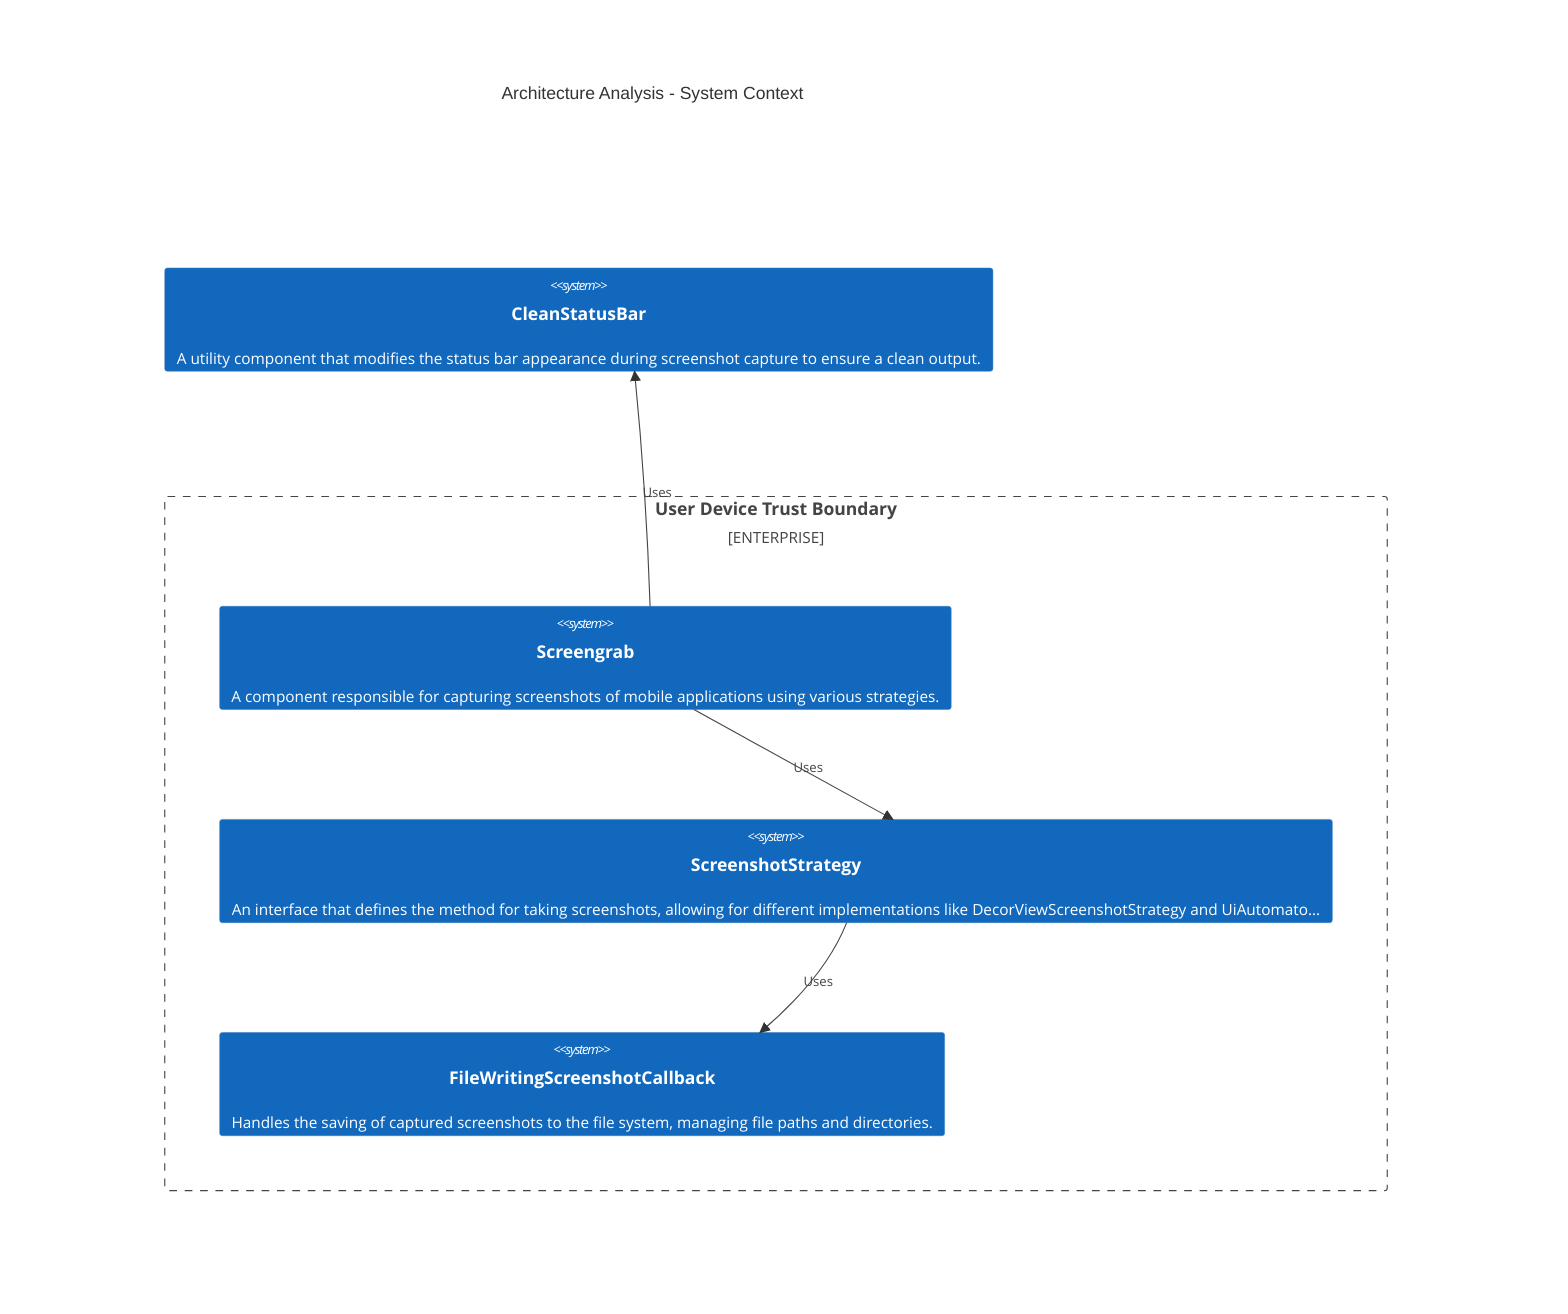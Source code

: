 C4Context
    title Architecture Analysis - System Context
    Enterprise_Boundary(tb_User_Device_Trust_Boundary, "User Device Trust Boundary") {
        System(Screengrab, "Screengrab", "A component responsible for capturing screenshots of mobile applications using various strategies.")
        System(ScreenshotStrategy, "ScreenshotStrategy", "An interface that defines the method for taking screenshots, allowing for different implementations like DecorViewScreenshotStrategy and UiAutomato...")
        System(FileWritingScreenshotCallback, "FileWritingScreenshotCallback", "Handles the saving of captured screenshots to the file system, managing file paths and directories.")
    }
    System(CleanStatusBar, "CleanStatusBar", "A utility component that modifies the status bar appearance during screenshot capture to ensure a clean output.")

    Rel(Screengrab, ScreenshotStrategy, "Uses")
    Rel(ScreenshotStrategy, FileWritingScreenshotCallback, "Uses")
    Rel(Screengrab, CleanStatusBar, "Uses")